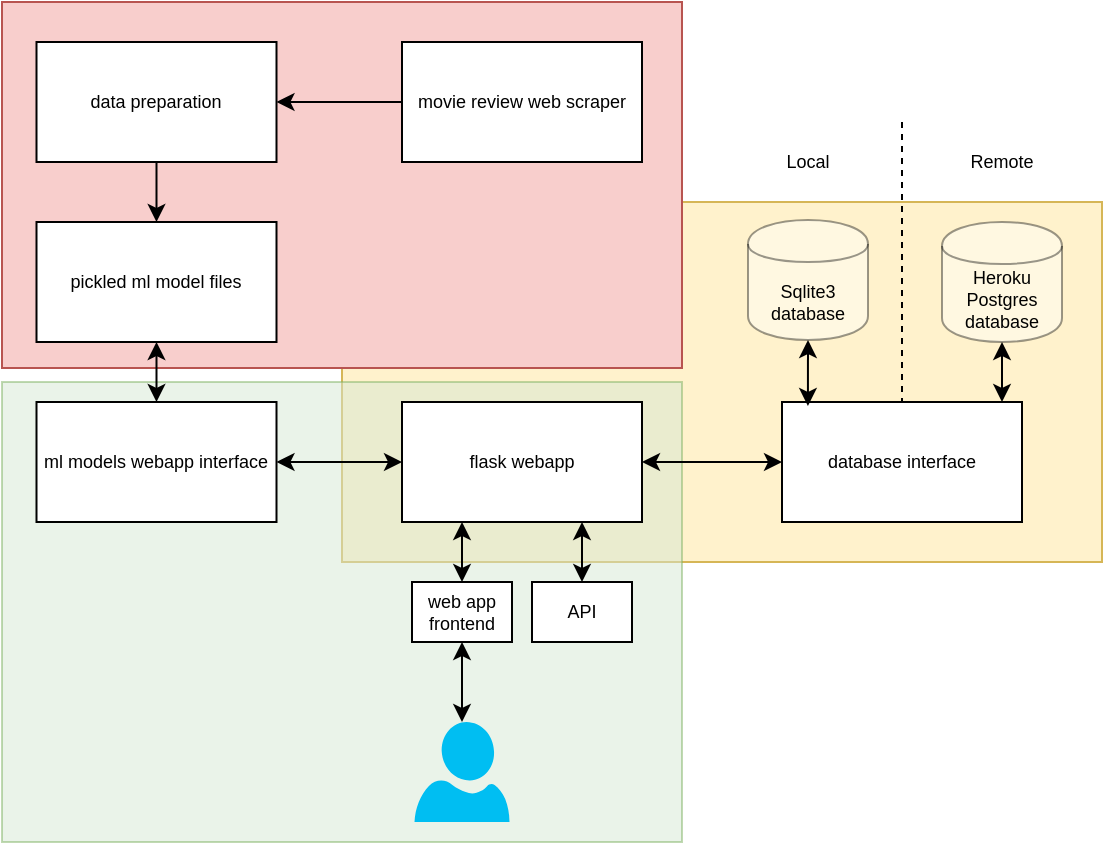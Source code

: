 <mxfile version="12.7.9" type="device"><diagram id="C5RBs43oDa-KdzZeNtuy" name="Page-1"><mxGraphModel dx="868" dy="401" grid="1" gridSize="10" guides="1" tooltips="1" connect="1" arrows="1" fold="1" page="1" pageScale="1" pageWidth="827" pageHeight="1169" math="0" shadow="0"><root><mxCell id="WIyWlLk6GJQsqaUBKTNV-0"/><mxCell id="WIyWlLk6GJQsqaUBKTNV-1" parent="WIyWlLk6GJQsqaUBKTNV-0"/><mxCell id="ieP4Qkak5sybN4WpSN3h-42" value="" style="rounded=0;whiteSpace=wrap;html=1;fontSize=9;align=center;fillColor=#fff2cc;strokeColor=#d6b656;" vertex="1" parent="WIyWlLk6GJQsqaUBKTNV-1"><mxGeometry x="310" y="120" width="380" height="180" as="geometry"/></mxCell><mxCell id="ieP4Qkak5sybN4WpSN3h-41" value="" style="rounded=0;whiteSpace=wrap;html=1;fontSize=9;align=center;fillColor=#d5e8d4;strokeColor=#82b366;opacity=50;" vertex="1" parent="WIyWlLk6GJQsqaUBKTNV-1"><mxGeometry x="140" y="210" width="340" height="230" as="geometry"/></mxCell><mxCell id="ieP4Qkak5sybN4WpSN3h-40" value="" style="rounded=0;whiteSpace=wrap;html=1;fontSize=9;align=center;fillColor=#f8cecc;strokeColor=#b85450;" vertex="1" parent="WIyWlLk6GJQsqaUBKTNV-1"><mxGeometry x="140" y="20" width="340" height="183" as="geometry"/></mxCell><mxCell id="ieP4Qkak5sybN4WpSN3h-6" value="pickled ml model files" style="rounded=0;whiteSpace=wrap;html=1;fontSize=9;align=center;" vertex="1" parent="WIyWlLk6GJQsqaUBKTNV-1"><mxGeometry x="157.25" y="130" width="120" height="60" as="geometry"/></mxCell><mxCell id="ieP4Qkak5sybN4WpSN3h-7" value="ml models webapp interface" style="rounded=0;whiteSpace=wrap;html=1;fontSize=9;align=center;" vertex="1" parent="WIyWlLk6GJQsqaUBKTNV-1"><mxGeometry x="157.25" y="220" width="120" height="60" as="geometry"/></mxCell><mxCell id="ieP4Qkak5sybN4WpSN3h-8" value="flask webapp" style="rounded=0;whiteSpace=wrap;html=1;fontSize=9;align=center;" vertex="1" parent="WIyWlLk6GJQsqaUBKTNV-1"><mxGeometry x="340" y="220" width="120" height="60" as="geometry"/></mxCell><mxCell id="ieP4Qkak5sybN4WpSN3h-9" value="database interface" style="rounded=0;whiteSpace=wrap;html=1;fontSize=9;align=center;" vertex="1" parent="WIyWlLk6GJQsqaUBKTNV-1"><mxGeometry x="530" y="220" width="120" height="60" as="geometry"/></mxCell><mxCell id="ieP4Qkak5sybN4WpSN3h-11" value="data preparation" style="rounded=0;whiteSpace=wrap;html=1;fontSize=9;align=center;" vertex="1" parent="WIyWlLk6GJQsqaUBKTNV-1"><mxGeometry x="157.25" y="40" width="120" height="60" as="geometry"/></mxCell><mxCell id="ieP4Qkak5sybN4WpSN3h-12" value="" style="verticalLabelPosition=bottom;html=1;verticalAlign=top;align=center;strokeColor=none;fillColor=#00BEF2;shape=mxgraph.azure.user;fontSize=9;" vertex="1" parent="WIyWlLk6GJQsqaUBKTNV-1"><mxGeometry x="346.25" y="380" width="47.5" height="50" as="geometry"/></mxCell><mxCell id="ieP4Qkak5sybN4WpSN3h-13" value="" style="endArrow=classic;startArrow=classic;html=1;fontSize=9;align=center;exitX=0.5;exitY=0;exitDx=0;exitDy=0;exitPerimeter=0;entryX=0.5;entryY=1;entryDx=0;entryDy=0;" edge="1" parent="WIyWlLk6GJQsqaUBKTNV-1" source="ieP4Qkak5sybN4WpSN3h-12" target="ieP4Qkak5sybN4WpSN3h-35"><mxGeometry width="50" height="50" relative="1" as="geometry"><mxPoint x="400" y="360" as="sourcePoint"/><mxPoint x="450" y="310" as="targetPoint"/></mxGeometry></mxCell><mxCell id="ieP4Qkak5sybN4WpSN3h-14" value="" style="endArrow=classic;startArrow=classic;html=1;fontSize=9;align=center;entryX=0;entryY=0.5;entryDx=0;entryDy=0;exitX=1;exitY=0.5;exitDx=0;exitDy=0;" edge="1" parent="WIyWlLk6GJQsqaUBKTNV-1" source="ieP4Qkak5sybN4WpSN3h-8" target="ieP4Qkak5sybN4WpSN3h-9"><mxGeometry width="50" height="50" relative="1" as="geometry"><mxPoint x="480" y="370" as="sourcePoint"/><mxPoint x="530" y="320" as="targetPoint"/></mxGeometry></mxCell><mxCell id="ieP4Qkak5sybN4WpSN3h-15" value="" style="endArrow=classic;startArrow=classic;html=1;fontSize=9;align=center;exitX=0.108;exitY=0.033;exitDx=0;exitDy=0;entryX=0.5;entryY=1;entryDx=0;entryDy=0;exitPerimeter=0;" edge="1" parent="WIyWlLk6GJQsqaUBKTNV-1" source="ieP4Qkak5sybN4WpSN3h-9" target="ieP4Qkak5sybN4WpSN3h-47"><mxGeometry width="50" height="50" relative="1" as="geometry"><mxPoint x="580" y="240" as="sourcePoint"/><mxPoint x="590" y="190" as="targetPoint"/></mxGeometry></mxCell><mxCell id="ieP4Qkak5sybN4WpSN3h-16" value="" style="endArrow=classic;startArrow=classic;html=1;fontSize=9;align=center;entryX=0;entryY=0.5;entryDx=0;entryDy=0;exitX=1;exitY=0.5;exitDx=0;exitDy=0;" edge="1" parent="WIyWlLk6GJQsqaUBKTNV-1" source="ieP4Qkak5sybN4WpSN3h-7" target="ieP4Qkak5sybN4WpSN3h-8"><mxGeometry width="50" height="50" relative="1" as="geometry"><mxPoint x="230" y="380" as="sourcePoint"/><mxPoint x="280" y="330" as="targetPoint"/></mxGeometry></mxCell><mxCell id="ieP4Qkak5sybN4WpSN3h-17" value="" style="endArrow=classic;startArrow=classic;html=1;fontSize=9;align=center;entryX=0.5;entryY=1;entryDx=0;entryDy=0;exitX=0.5;exitY=0;exitDx=0;exitDy=0;" edge="1" parent="WIyWlLk6GJQsqaUBKTNV-1" source="ieP4Qkak5sybN4WpSN3h-7" target="ieP4Qkak5sybN4WpSN3h-6"><mxGeometry width="50" height="50" relative="1" as="geometry"><mxPoint x="317.25" y="230" as="sourcePoint"/><mxPoint x="367.25" y="180" as="targetPoint"/></mxGeometry></mxCell><mxCell id="ieP4Qkak5sybN4WpSN3h-19" value="" style="endArrow=classic;html=1;fontSize=9;align=center;entryX=0.5;entryY=0;entryDx=0;entryDy=0;exitX=0.5;exitY=1;exitDx=0;exitDy=0;" edge="1" parent="WIyWlLk6GJQsqaUBKTNV-1" source="ieP4Qkak5sybN4WpSN3h-11" target="ieP4Qkak5sybN4WpSN3h-6"><mxGeometry width="50" height="50" relative="1" as="geometry"><mxPoint x="347.25" y="90" as="sourcePoint"/><mxPoint x="397.25" y="40" as="targetPoint"/></mxGeometry></mxCell><mxCell id="ieP4Qkak5sybN4WpSN3h-22" value="" style="endArrow=classic;html=1;fontSize=9;align=center;exitX=0.255;exitY=0.54;exitDx=0;exitDy=0;exitPerimeter=0;entryX=1;entryY=0.5;entryDx=0;entryDy=0;" edge="1" parent="WIyWlLk6GJQsqaUBKTNV-1" target="ieP4Qkak5sybN4WpSN3h-11"><mxGeometry width="50" height="50" relative="1" as="geometry"><mxPoint x="341.235" y="70" as="sourcePoint"/><mxPoint x="367.25" y="140" as="targetPoint"/></mxGeometry></mxCell><mxCell id="ieP4Qkak5sybN4WpSN3h-33" value="movie review web scraper" style="rounded=0;whiteSpace=wrap;html=1;fontSize=9;align=center;" vertex="1" parent="WIyWlLk6GJQsqaUBKTNV-1"><mxGeometry x="340" y="40" width="120" height="60" as="geometry"/></mxCell><mxCell id="ieP4Qkak5sybN4WpSN3h-35" value="web app frontend" style="rounded=0;whiteSpace=wrap;html=1;fontSize=9;align=center;" vertex="1" parent="WIyWlLk6GJQsqaUBKTNV-1"><mxGeometry x="345" y="310" width="50" height="30" as="geometry"/></mxCell><mxCell id="ieP4Qkak5sybN4WpSN3h-36" value="API" style="rounded=0;whiteSpace=wrap;html=1;fontSize=9;align=center;" vertex="1" parent="WIyWlLk6GJQsqaUBKTNV-1"><mxGeometry x="405" y="310" width="50" height="30" as="geometry"/></mxCell><mxCell id="ieP4Qkak5sybN4WpSN3h-38" value="" style="endArrow=classic;startArrow=classic;html=1;fontSize=9;align=center;entryX=0.25;entryY=1;entryDx=0;entryDy=0;exitX=0.5;exitY=0;exitDx=0;exitDy=0;" edge="1" parent="WIyWlLk6GJQsqaUBKTNV-1" source="ieP4Qkak5sybN4WpSN3h-35" target="ieP4Qkak5sybN4WpSN3h-8"><mxGeometry width="50" height="50" relative="1" as="geometry"><mxPoint x="260" y="370" as="sourcePoint"/><mxPoint x="310" y="320" as="targetPoint"/></mxGeometry></mxCell><mxCell id="ieP4Qkak5sybN4WpSN3h-39" value="" style="endArrow=classic;startArrow=classic;html=1;fontSize=9;align=center;entryX=0.75;entryY=1;entryDx=0;entryDy=0;exitX=0.5;exitY=0;exitDx=0;exitDy=0;" edge="1" parent="WIyWlLk6GJQsqaUBKTNV-1" source="ieP4Qkak5sybN4WpSN3h-36" target="ieP4Qkak5sybN4WpSN3h-8"><mxGeometry width="50" height="50" relative="1" as="geometry"><mxPoint x="520" y="370" as="sourcePoint"/><mxPoint x="570" y="320" as="targetPoint"/></mxGeometry></mxCell><mxCell id="ieP4Qkak5sybN4WpSN3h-47" value="" style="shape=cylinder;whiteSpace=wrap;html=1;boundedLbl=1;backgroundOutline=1;fontSize=9;opacity=40;align=center;" vertex="1" parent="WIyWlLk6GJQsqaUBKTNV-1"><mxGeometry x="513" y="129" width="60" height="60" as="geometry"/></mxCell><mxCell id="ieP4Qkak5sybN4WpSN3h-48" value="Sqlite3 database" style="text;html=1;strokeColor=none;fillColor=none;align=center;verticalAlign=middle;whiteSpace=wrap;rounded=0;fontSize=9;opacity=40;" vertex="1" parent="WIyWlLk6GJQsqaUBKTNV-1"><mxGeometry x="523" y="160" width="40" height="20" as="geometry"/></mxCell><mxCell id="ieP4Qkak5sybN4WpSN3h-51" value="" style="endArrow=classic;startArrow=classic;html=1;fontSize=9;align=center;exitX=0.25;exitY=0;exitDx=0;exitDy=0;entryX=0.5;entryY=1;entryDx=0;entryDy=0;" edge="1" parent="WIyWlLk6GJQsqaUBKTNV-1" target="ieP4Qkak5sybN4WpSN3h-52"><mxGeometry width="50" height="50" relative="1" as="geometry"><mxPoint x="640" y="220" as="sourcePoint"/><mxPoint x="670" y="190" as="targetPoint"/></mxGeometry></mxCell><mxCell id="ieP4Qkak5sybN4WpSN3h-52" value="Heroku Postgres database" style="shape=cylinder;whiteSpace=wrap;html=1;boundedLbl=1;backgroundOutline=1;fontSize=9;opacity=40;align=center;" vertex="1" parent="WIyWlLk6GJQsqaUBKTNV-1"><mxGeometry x="610" y="130" width="60" height="60" as="geometry"/></mxCell><mxCell id="ieP4Qkak5sybN4WpSN3h-55" value="" style="endArrow=none;dashed=1;html=1;fontSize=9;align=center;entryX=0.5;entryY=0;entryDx=0;entryDy=0;" edge="1" parent="WIyWlLk6GJQsqaUBKTNV-1" target="ieP4Qkak5sybN4WpSN3h-9"><mxGeometry width="50" height="50" relative="1" as="geometry"><mxPoint x="590" y="80" as="sourcePoint"/><mxPoint x="610" y="40" as="targetPoint"/></mxGeometry></mxCell><mxCell id="ieP4Qkak5sybN4WpSN3h-56" value="Local" style="text;html=1;strokeColor=none;fillColor=none;align=center;verticalAlign=middle;whiteSpace=wrap;rounded=0;fontSize=9;opacity=40;" vertex="1" parent="WIyWlLk6GJQsqaUBKTNV-1"><mxGeometry x="523" y="90" width="40" height="20" as="geometry"/></mxCell><mxCell id="ieP4Qkak5sybN4WpSN3h-57" value="Remote" style="text;html=1;strokeColor=none;fillColor=none;align=center;verticalAlign=middle;whiteSpace=wrap;rounded=0;fontSize=9;opacity=40;" vertex="1" parent="WIyWlLk6GJQsqaUBKTNV-1"><mxGeometry x="620" y="90" width="40" height="20" as="geometry"/></mxCell></root></mxGraphModel></diagram></mxfile>